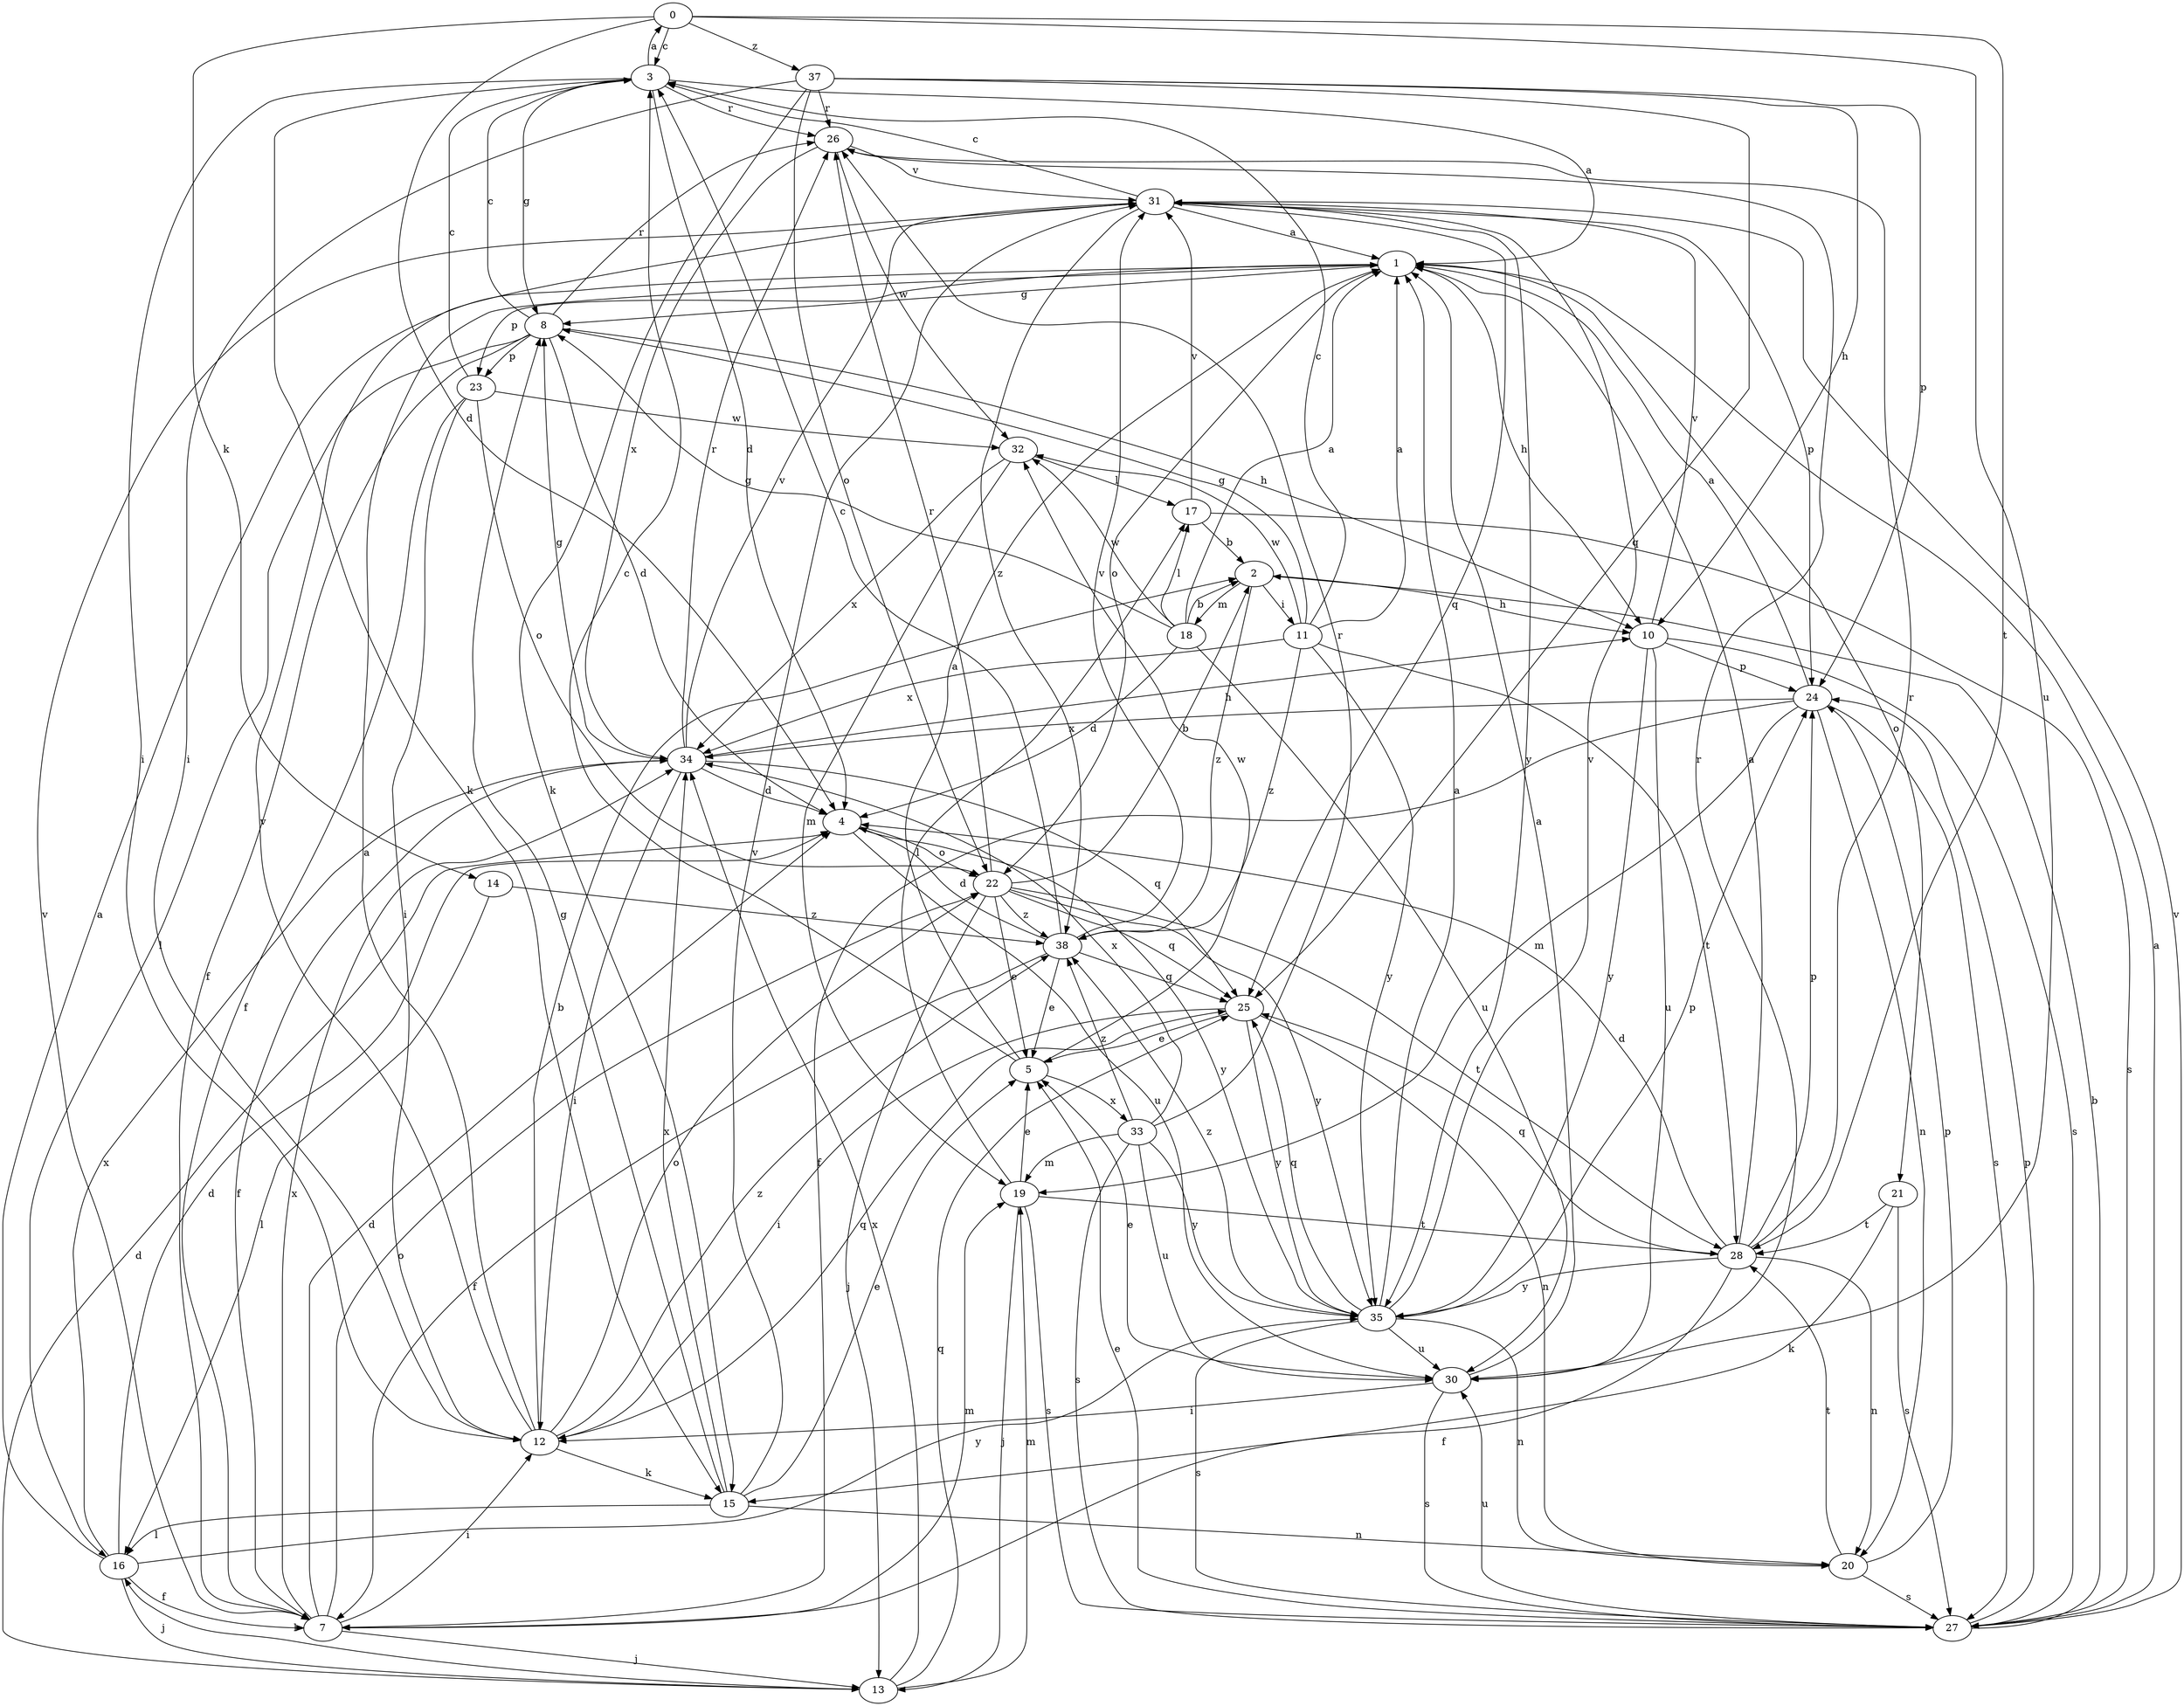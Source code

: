 strict digraph  {
0;
1;
2;
3;
4;
5;
7;
8;
10;
11;
12;
13;
14;
15;
16;
17;
18;
19;
20;
21;
22;
23;
24;
25;
26;
27;
28;
30;
31;
32;
33;
34;
35;
37;
38;
0 -> 3  [label=c];
0 -> 4  [label=d];
0 -> 14  [label=k];
0 -> 28  [label=t];
0 -> 30  [label=u];
0 -> 37  [label=z];
1 -> 8  [label=g];
1 -> 10  [label=h];
1 -> 21  [label=o];
1 -> 22  [label=o];
1 -> 23  [label=p];
2 -> 10  [label=h];
2 -> 11  [label=i];
2 -> 18  [label=m];
2 -> 38  [label=z];
3 -> 0  [label=a];
3 -> 1  [label=a];
3 -> 4  [label=d];
3 -> 8  [label=g];
3 -> 12  [label=i];
3 -> 15  [label=k];
3 -> 26  [label=r];
4 -> 22  [label=o];
4 -> 30  [label=u];
4 -> 35  [label=y];
5 -> 1  [label=a];
5 -> 3  [label=c];
5 -> 32  [label=w];
5 -> 33  [label=x];
7 -> 4  [label=d];
7 -> 12  [label=i];
7 -> 13  [label=j];
7 -> 19  [label=m];
7 -> 22  [label=o];
7 -> 31  [label=v];
7 -> 34  [label=x];
8 -> 3  [label=c];
8 -> 4  [label=d];
8 -> 7  [label=f];
8 -> 10  [label=h];
8 -> 16  [label=l];
8 -> 23  [label=p];
8 -> 26  [label=r];
10 -> 24  [label=p];
10 -> 27  [label=s];
10 -> 30  [label=u];
10 -> 31  [label=v];
10 -> 35  [label=y];
11 -> 1  [label=a];
11 -> 3  [label=c];
11 -> 8  [label=g];
11 -> 28  [label=t];
11 -> 32  [label=w];
11 -> 34  [label=x];
11 -> 35  [label=y];
11 -> 38  [label=z];
12 -> 1  [label=a];
12 -> 2  [label=b];
12 -> 15  [label=k];
12 -> 22  [label=o];
12 -> 25  [label=q];
12 -> 31  [label=v];
12 -> 38  [label=z];
13 -> 4  [label=d];
13 -> 16  [label=l];
13 -> 19  [label=m];
13 -> 25  [label=q];
13 -> 34  [label=x];
14 -> 16  [label=l];
14 -> 38  [label=z];
15 -> 5  [label=e];
15 -> 8  [label=g];
15 -> 16  [label=l];
15 -> 20  [label=n];
15 -> 31  [label=v];
15 -> 34  [label=x];
16 -> 1  [label=a];
16 -> 4  [label=d];
16 -> 7  [label=f];
16 -> 13  [label=j];
16 -> 34  [label=x];
16 -> 35  [label=y];
17 -> 2  [label=b];
17 -> 27  [label=s];
17 -> 31  [label=v];
18 -> 1  [label=a];
18 -> 2  [label=b];
18 -> 4  [label=d];
18 -> 8  [label=g];
18 -> 17  [label=l];
18 -> 30  [label=u];
18 -> 32  [label=w];
19 -> 5  [label=e];
19 -> 13  [label=j];
19 -> 17  [label=l];
19 -> 27  [label=s];
19 -> 28  [label=t];
20 -> 24  [label=p];
20 -> 27  [label=s];
20 -> 28  [label=t];
21 -> 15  [label=k];
21 -> 27  [label=s];
21 -> 28  [label=t];
22 -> 2  [label=b];
22 -> 5  [label=e];
22 -> 13  [label=j];
22 -> 25  [label=q];
22 -> 26  [label=r];
22 -> 28  [label=t];
22 -> 35  [label=y];
22 -> 38  [label=z];
23 -> 3  [label=c];
23 -> 7  [label=f];
23 -> 12  [label=i];
23 -> 22  [label=o];
23 -> 32  [label=w];
24 -> 1  [label=a];
24 -> 7  [label=f];
24 -> 19  [label=m];
24 -> 20  [label=n];
24 -> 27  [label=s];
24 -> 34  [label=x];
25 -> 5  [label=e];
25 -> 12  [label=i];
25 -> 20  [label=n];
25 -> 35  [label=y];
26 -> 31  [label=v];
26 -> 32  [label=w];
26 -> 34  [label=x];
27 -> 1  [label=a];
27 -> 2  [label=b];
27 -> 5  [label=e];
27 -> 24  [label=p];
27 -> 30  [label=u];
27 -> 31  [label=v];
28 -> 1  [label=a];
28 -> 4  [label=d];
28 -> 7  [label=f];
28 -> 20  [label=n];
28 -> 24  [label=p];
28 -> 25  [label=q];
28 -> 26  [label=r];
28 -> 35  [label=y];
30 -> 1  [label=a];
30 -> 5  [label=e];
30 -> 12  [label=i];
30 -> 26  [label=r];
30 -> 27  [label=s];
31 -> 1  [label=a];
31 -> 3  [label=c];
31 -> 24  [label=p];
31 -> 25  [label=q];
31 -> 35  [label=y];
31 -> 38  [label=z];
32 -> 17  [label=l];
32 -> 19  [label=m];
32 -> 34  [label=x];
33 -> 19  [label=m];
33 -> 26  [label=r];
33 -> 27  [label=s];
33 -> 30  [label=u];
33 -> 34  [label=x];
33 -> 35  [label=y];
33 -> 38  [label=z];
34 -> 4  [label=d];
34 -> 7  [label=f];
34 -> 8  [label=g];
34 -> 10  [label=h];
34 -> 12  [label=i];
34 -> 25  [label=q];
34 -> 26  [label=r];
34 -> 31  [label=v];
35 -> 1  [label=a];
35 -> 20  [label=n];
35 -> 24  [label=p];
35 -> 25  [label=q];
35 -> 27  [label=s];
35 -> 30  [label=u];
35 -> 31  [label=v];
35 -> 38  [label=z];
37 -> 10  [label=h];
37 -> 12  [label=i];
37 -> 15  [label=k];
37 -> 22  [label=o];
37 -> 24  [label=p];
37 -> 25  [label=q];
37 -> 26  [label=r];
38 -> 3  [label=c];
38 -> 4  [label=d];
38 -> 5  [label=e];
38 -> 7  [label=f];
38 -> 25  [label=q];
38 -> 31  [label=v];
}

